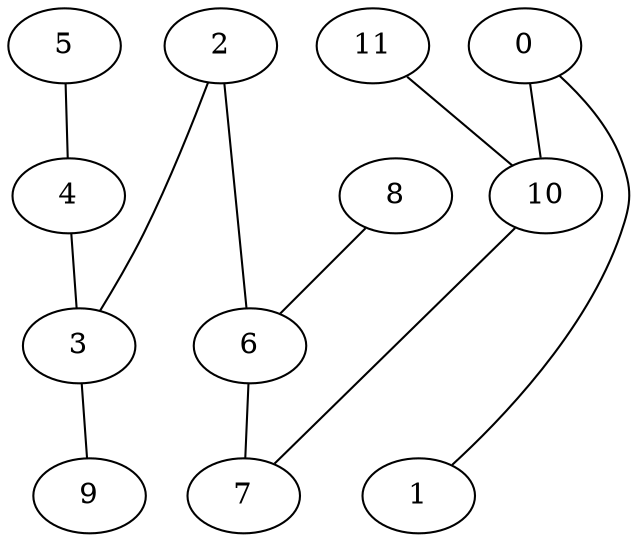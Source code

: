 strict graph {


	"2" [  weight=0 ];

	"2" -- "3" [  weight=0 ];

	"2" -- "6" [  weight=0 ];

	"8" [  weight=0 ];

	"8" -- "6" [  weight=0 ];

	"11" [  weight=0 ];

	"11" -- "10" [  weight=0 ];

	"10" [  weight=0 ];

	"10" -- "7" [  weight=0 ];

	"10" [  weight=0 ];

	"10" -- "11" [  weight=0 ];

	"0" [  weight=0 ];

	"0" -- "10" [  weight=0 ];

	"0" -- "1" [  weight=0 ];

	"5" [  weight=0 ];

	"5" -- "4" [  weight=0 ];

	"4" [  weight=0 ];

	"4" -- "3" [  weight=0 ];

	"4" -- "5" [  weight=0 ];

	"3" [  weight=0 ];

	"3" -- "9" [  weight=0 ];

	"3" -- "2" [  weight=0 ];

	"3" -- "4" [  weight=0 ];

	"6" [  weight=0 ];

	"6" -- "7" [  weight=0 ];

	"6" -- "8" [  weight=0 ];

	"6" -- "2" [  weight=0 ];

	"1" [  weight=0 ];

	"1" [  weight=0 ];

	"7" [  weight=0 ];

	"7" -- "10" [  weight=0 ];

	"7" -- "6" [  weight=0 ];

	"9" [  weight=0 ];

	"9" -- "3" [  weight=0 ];

}
